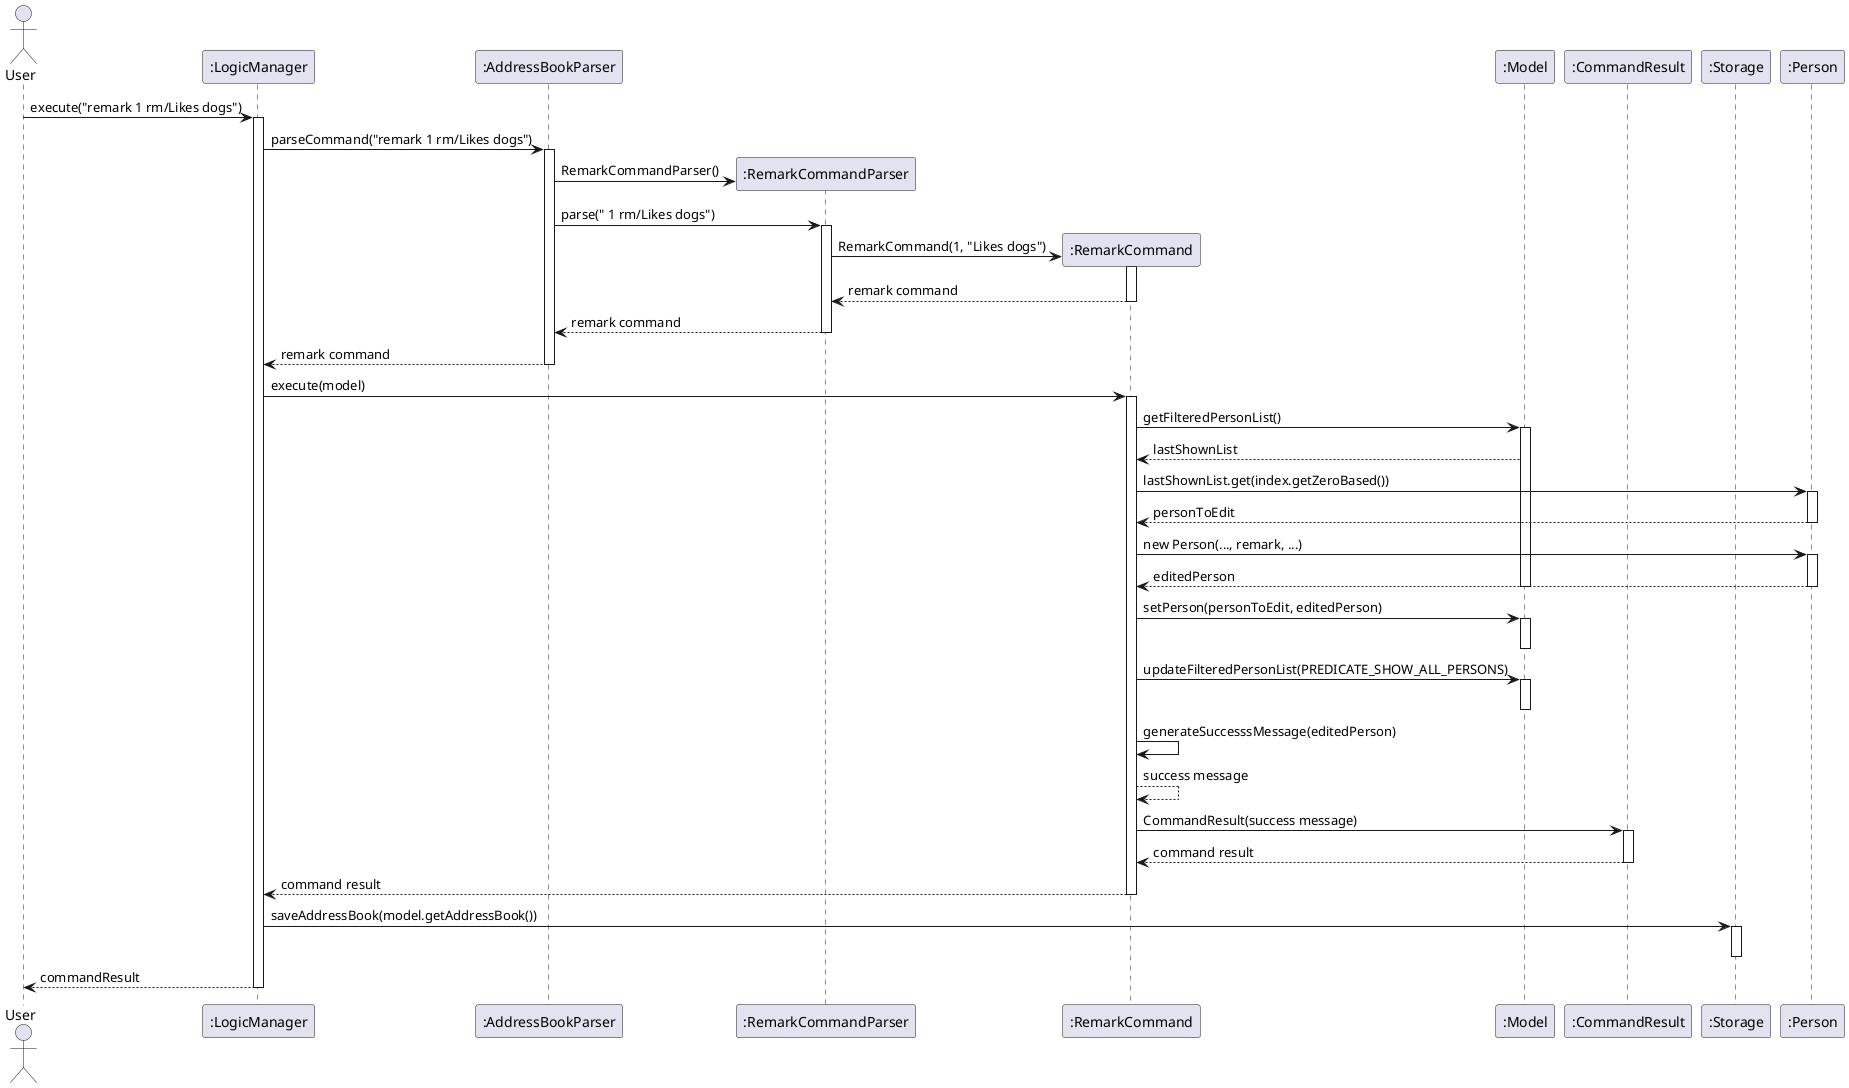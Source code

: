 @startuml
actor User

participant ":LogicManager" as Logic
participant ":AddressBookParser" as ABP
participant ":RemarkCommandParser" as RCP
participant ":RemarkCommand" as RC
participant ":Model" as Model
participant ":CommandResult" as CR
participant ":Storage" as Storage
participant ":Person" as P

User -> Logic : execute("remark 1 rm/Likes dogs")
activate Logic

Logic -> ABP : parseCommand("remark 1 rm/Likes dogs")
activate ABP

create RCP
ABP -> RCP : RemarkCommandParser()
ABP -> RCP : parse(" 1 rm/Likes dogs")
activate RCP

create RC
RCP -> RC : RemarkCommand(1, "Likes dogs")
activate RC
RC --> RCP : remark command
deactivate RC

RCP --> ABP : remark command
deactivate RCP

ABP --> Logic : remark command
deactivate ABP

Logic -> RC : execute(model)
activate RC

RC -> Model : getFilteredPersonList()
activate Model
Model --> RC : lastShownList
RC -> P : lastShownList.get(index.getZeroBased())
activate P
P --> RC : personToEdit
deactivate P
RC -> P : new Person(..., remark, ...)
activate P
P --> RC : editedPerson
deactivate P
deactivate Model

RC -> Model : setPerson(personToEdit, editedPerson)
activate Model
deactivate Model

RC -> Model : updateFilteredPersonList(PREDICATE_SHOW_ALL_PERSONS)
activate Model
deactivate Model

RC -> RC : generateSuccesssMessage(editedPerson)
RC --> RC : success message
RC -> CR : CommandResult(success message)
activate CR
CR --> RC : command result
deactivate CR

RC --> Logic : command result
deactivate RC

Logic -> Storage : saveAddressBook(model.getAddressBook())
activate Storage
deactivate Storage

Logic --> User : commandResult
deactivate Logic

@enduml